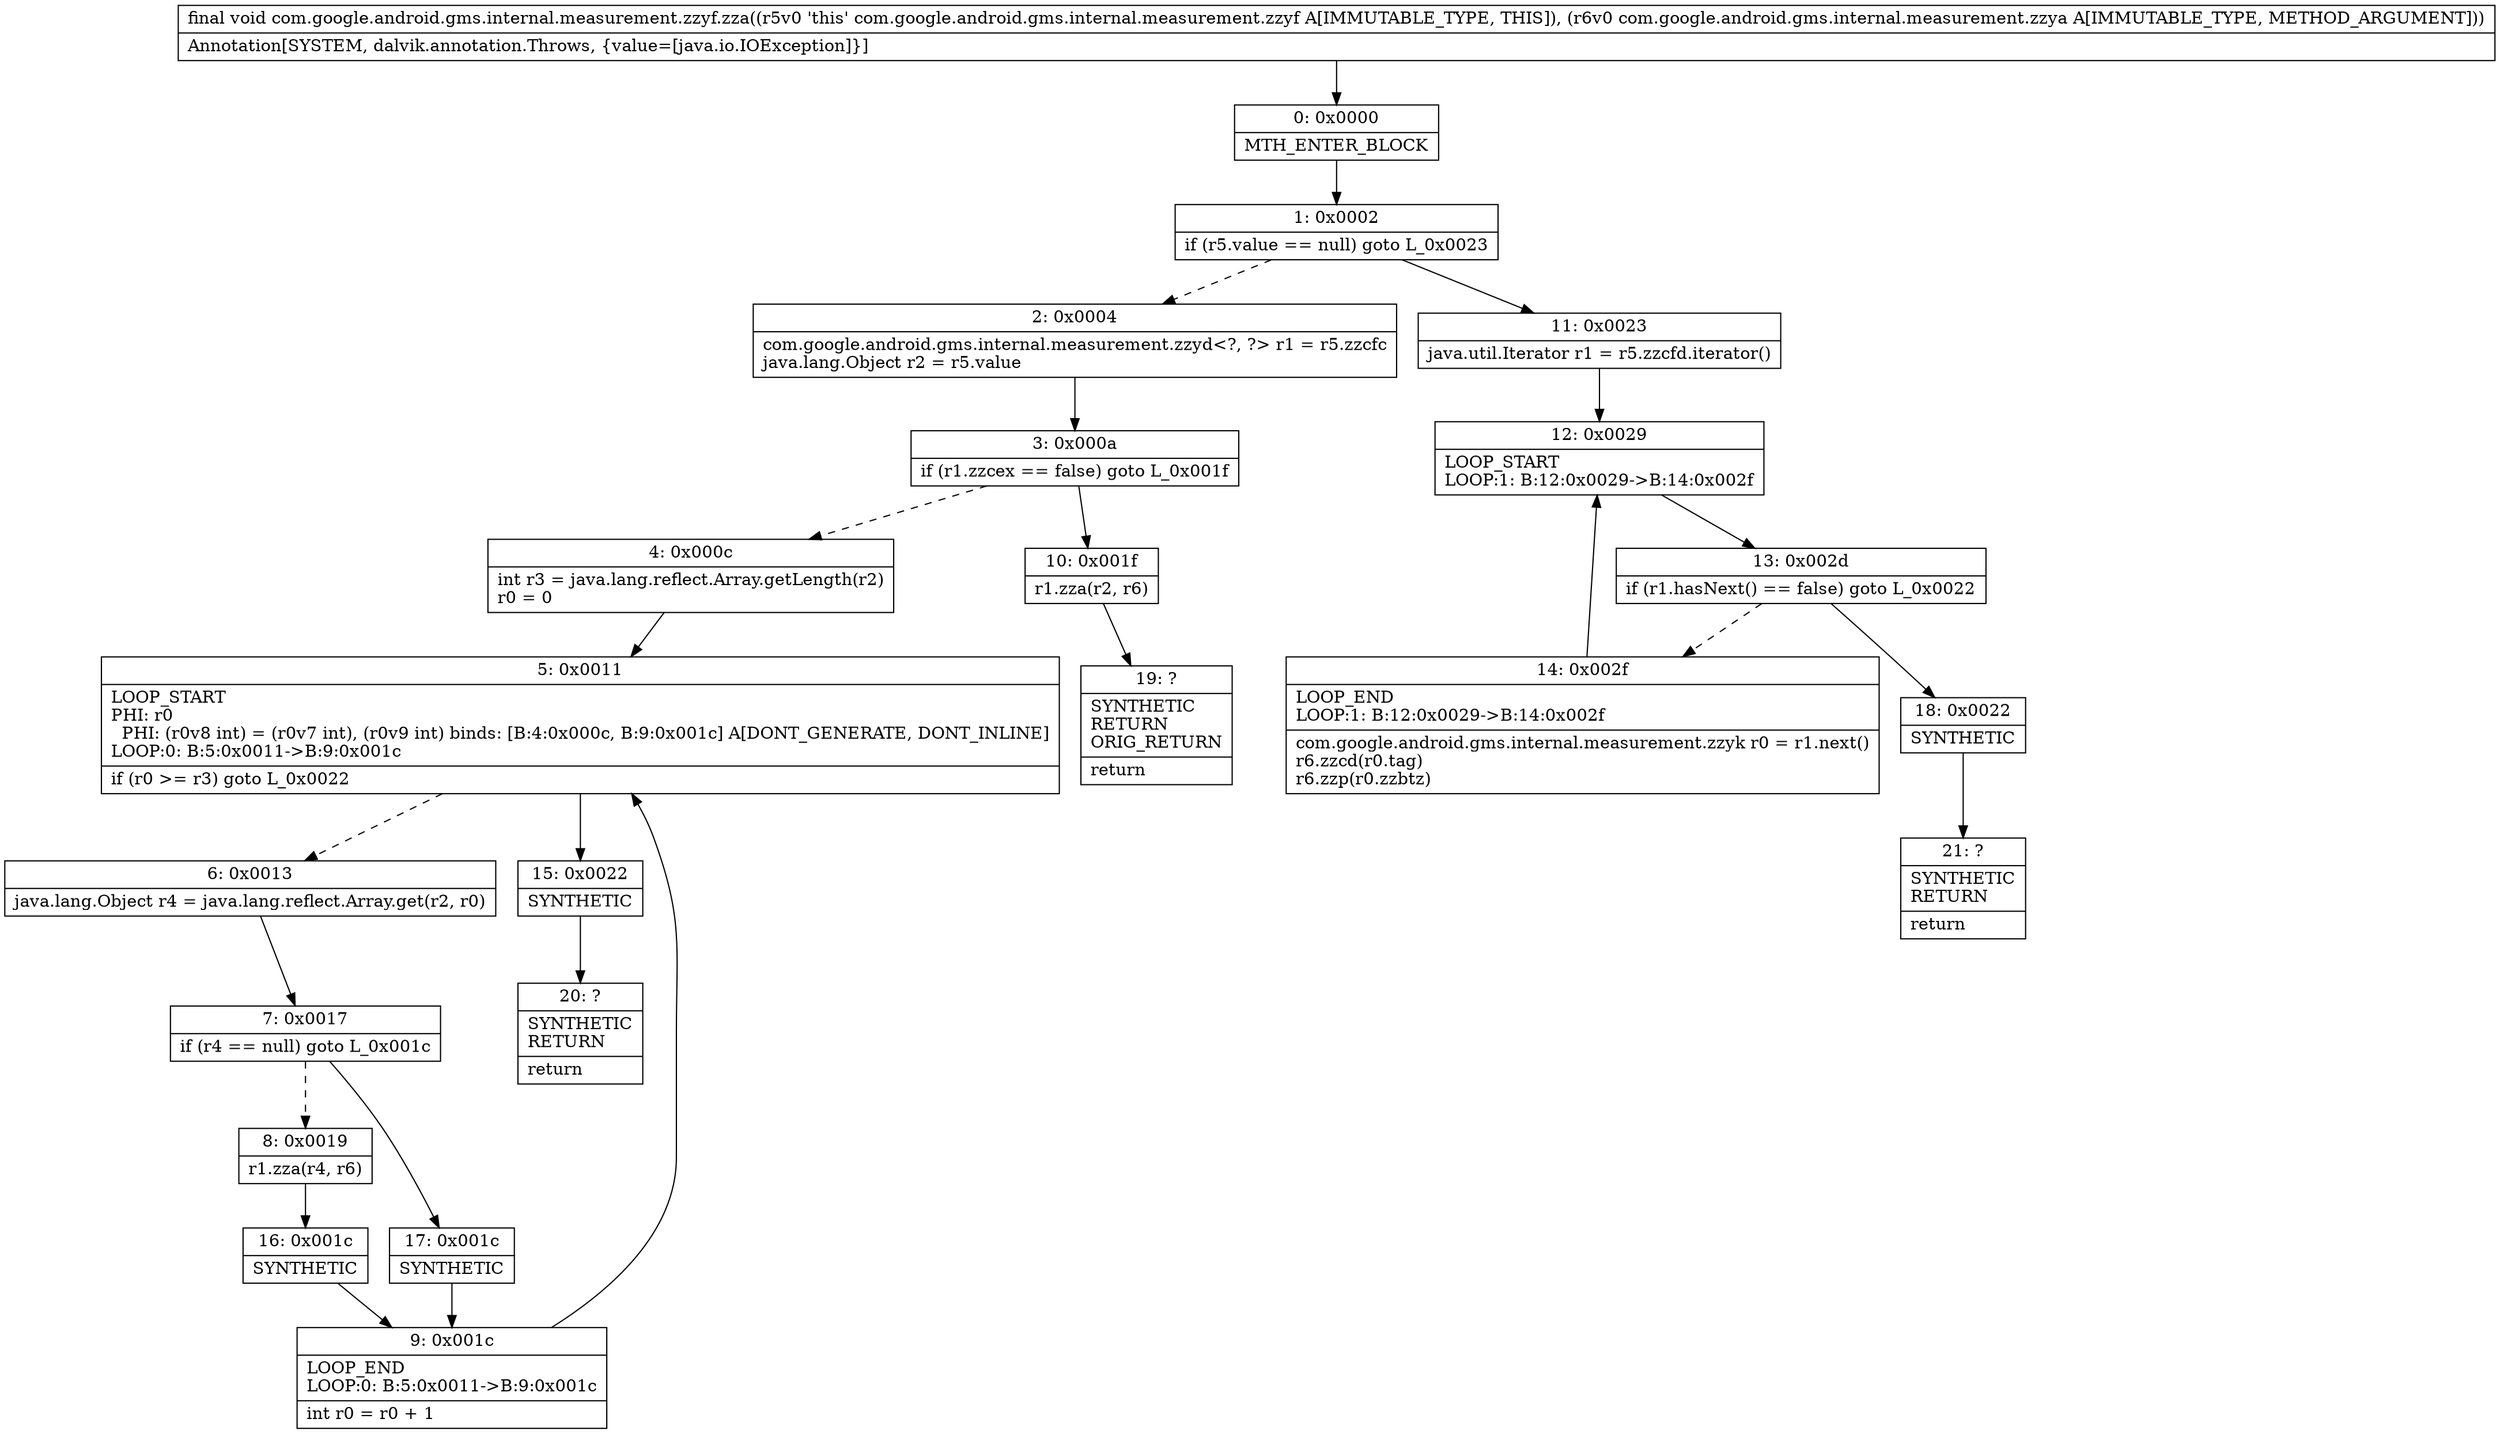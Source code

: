 digraph "CFG forcom.google.android.gms.internal.measurement.zzyf.zza(Lcom\/google\/android\/gms\/internal\/measurement\/zzya;)V" {
Node_0 [shape=record,label="{0\:\ 0x0000|MTH_ENTER_BLOCK\l}"];
Node_1 [shape=record,label="{1\:\ 0x0002|if (r5.value == null) goto L_0x0023\l}"];
Node_2 [shape=record,label="{2\:\ 0x0004|com.google.android.gms.internal.measurement.zzyd\<?, ?\> r1 = r5.zzcfc\ljava.lang.Object r2 = r5.value\l}"];
Node_3 [shape=record,label="{3\:\ 0x000a|if (r1.zzcex == false) goto L_0x001f\l}"];
Node_4 [shape=record,label="{4\:\ 0x000c|int r3 = java.lang.reflect.Array.getLength(r2)\lr0 = 0\l}"];
Node_5 [shape=record,label="{5\:\ 0x0011|LOOP_START\lPHI: r0 \l  PHI: (r0v8 int) = (r0v7 int), (r0v9 int) binds: [B:4:0x000c, B:9:0x001c] A[DONT_GENERATE, DONT_INLINE]\lLOOP:0: B:5:0x0011\-\>B:9:0x001c\l|if (r0 \>= r3) goto L_0x0022\l}"];
Node_6 [shape=record,label="{6\:\ 0x0013|java.lang.Object r4 = java.lang.reflect.Array.get(r2, r0)\l}"];
Node_7 [shape=record,label="{7\:\ 0x0017|if (r4 == null) goto L_0x001c\l}"];
Node_8 [shape=record,label="{8\:\ 0x0019|r1.zza(r4, r6)\l}"];
Node_9 [shape=record,label="{9\:\ 0x001c|LOOP_END\lLOOP:0: B:5:0x0011\-\>B:9:0x001c\l|int r0 = r0 + 1\l}"];
Node_10 [shape=record,label="{10\:\ 0x001f|r1.zza(r2, r6)\l}"];
Node_11 [shape=record,label="{11\:\ 0x0023|java.util.Iterator r1 = r5.zzcfd.iterator()\l}"];
Node_12 [shape=record,label="{12\:\ 0x0029|LOOP_START\lLOOP:1: B:12:0x0029\-\>B:14:0x002f\l}"];
Node_13 [shape=record,label="{13\:\ 0x002d|if (r1.hasNext() == false) goto L_0x0022\l}"];
Node_14 [shape=record,label="{14\:\ 0x002f|LOOP_END\lLOOP:1: B:12:0x0029\-\>B:14:0x002f\l|com.google.android.gms.internal.measurement.zzyk r0 = r1.next()\lr6.zzcd(r0.tag)\lr6.zzp(r0.zzbtz)\l}"];
Node_15 [shape=record,label="{15\:\ 0x0022|SYNTHETIC\l}"];
Node_16 [shape=record,label="{16\:\ 0x001c|SYNTHETIC\l}"];
Node_17 [shape=record,label="{17\:\ 0x001c|SYNTHETIC\l}"];
Node_18 [shape=record,label="{18\:\ 0x0022|SYNTHETIC\l}"];
Node_19 [shape=record,label="{19\:\ ?|SYNTHETIC\lRETURN\lORIG_RETURN\l|return\l}"];
Node_20 [shape=record,label="{20\:\ ?|SYNTHETIC\lRETURN\l|return\l}"];
Node_21 [shape=record,label="{21\:\ ?|SYNTHETIC\lRETURN\l|return\l}"];
MethodNode[shape=record,label="{final void com.google.android.gms.internal.measurement.zzyf.zza((r5v0 'this' com.google.android.gms.internal.measurement.zzyf A[IMMUTABLE_TYPE, THIS]), (r6v0 com.google.android.gms.internal.measurement.zzya A[IMMUTABLE_TYPE, METHOD_ARGUMENT]))  | Annotation[SYSTEM, dalvik.annotation.Throws, \{value=[java.io.IOException]\}]\l}"];
MethodNode -> Node_0;
Node_0 -> Node_1;
Node_1 -> Node_2[style=dashed];
Node_1 -> Node_11;
Node_2 -> Node_3;
Node_3 -> Node_4[style=dashed];
Node_3 -> Node_10;
Node_4 -> Node_5;
Node_5 -> Node_6[style=dashed];
Node_5 -> Node_15;
Node_6 -> Node_7;
Node_7 -> Node_8[style=dashed];
Node_7 -> Node_17;
Node_8 -> Node_16;
Node_9 -> Node_5;
Node_10 -> Node_19;
Node_11 -> Node_12;
Node_12 -> Node_13;
Node_13 -> Node_14[style=dashed];
Node_13 -> Node_18;
Node_14 -> Node_12;
Node_15 -> Node_20;
Node_16 -> Node_9;
Node_17 -> Node_9;
Node_18 -> Node_21;
}

